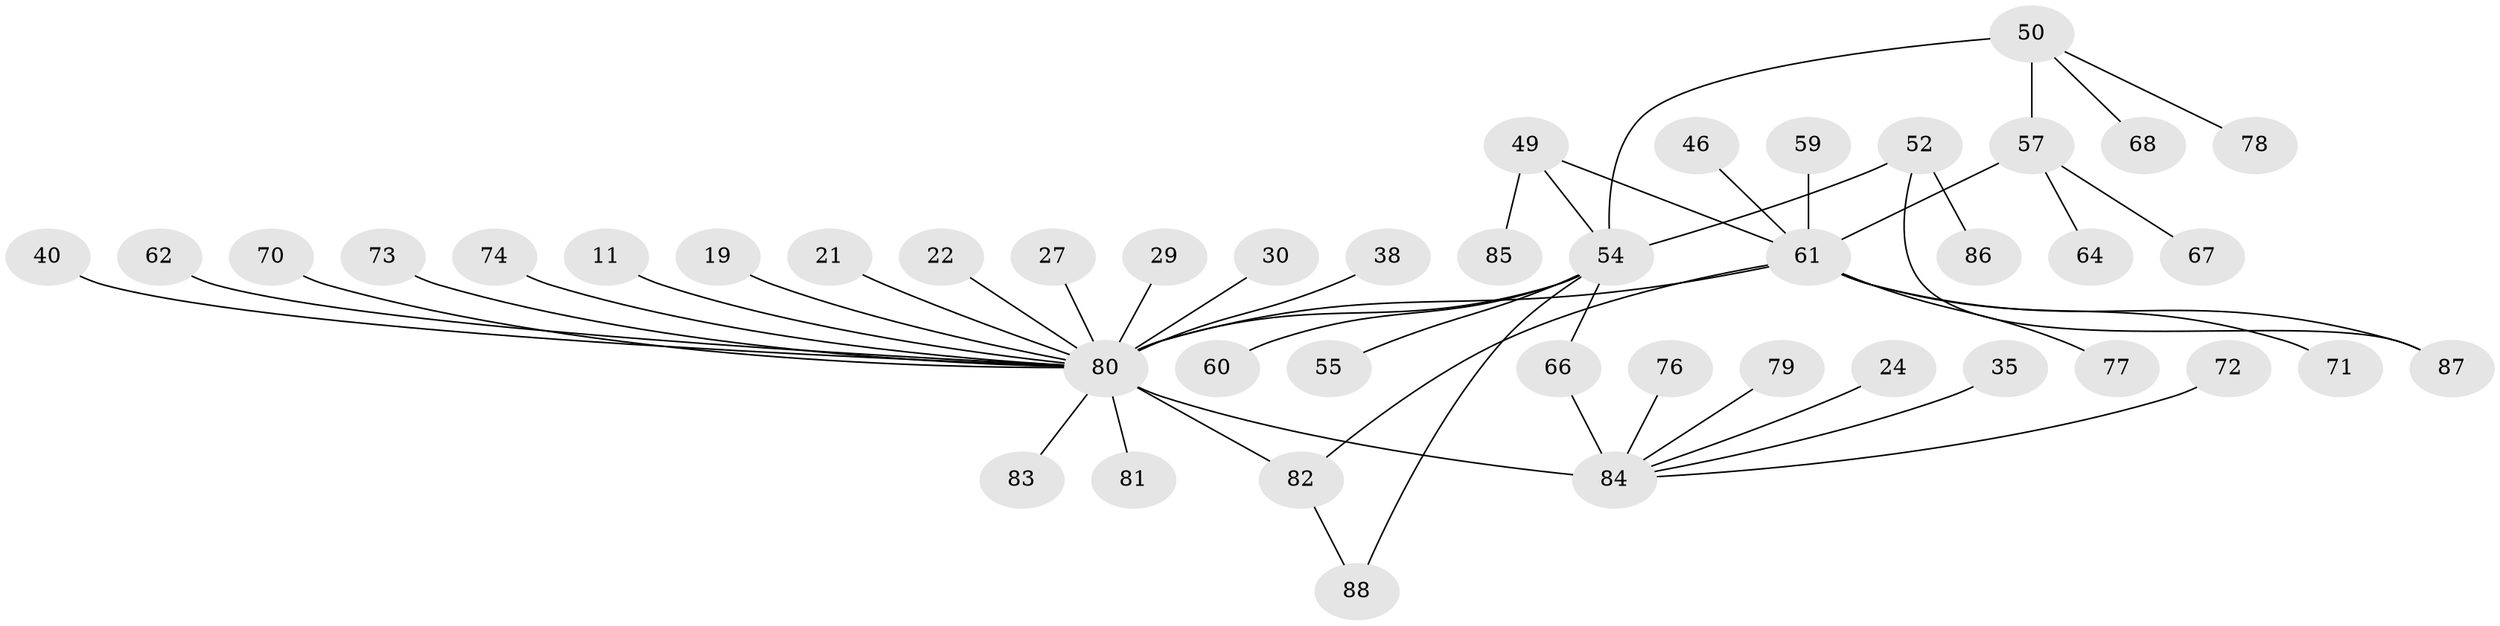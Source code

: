 // original degree distribution, {11: 0.011363636363636364, 7: 0.022727272727272728, 9: 0.011363636363636364, 3: 0.10227272727272728, 2: 0.22727272727272727, 14: 0.011363636363636364, 1: 0.48863636363636365, 4: 0.056818181818181816, 8: 0.011363636363636364, 6: 0.011363636363636364, 5: 0.045454545454545456}
// Generated by graph-tools (version 1.1) at 2025/50/03/04/25 21:50:25]
// undirected, 44 vertices, 49 edges
graph export_dot {
graph [start="1"]
  node [color=gray90,style=filled];
  11;
  19;
  21;
  22;
  24;
  27;
  29;
  30;
  35;
  38;
  40;
  46;
  49 [super="+44"];
  50 [super="+18"];
  52 [super="+20+12+26"];
  54 [super="+5+51"];
  55;
  57 [super="+39+42+37"];
  59;
  60;
  61 [super="+58+45"];
  62;
  64;
  66 [super="+23"];
  67;
  68 [super="+15"];
  70;
  71;
  72;
  73 [super="+25+28+53+63"];
  74;
  76 [super="+69"];
  77 [super="+43"];
  78;
  79;
  80 [super="+3+4+8+33+7"];
  81;
  82 [super="+34+41"];
  83;
  84 [super="+56+48+65"];
  85;
  86;
  87 [super="+75"];
  88 [super="+47"];
  11 -- 80;
  19 -- 80;
  21 -- 80;
  22 -- 80;
  24 -- 84;
  27 -- 80;
  29 -- 80;
  30 -- 80;
  35 -- 84;
  38 -- 80;
  40 -- 80;
  46 -- 61;
  49 -- 61 [weight=2];
  49 -- 85;
  49 -- 54;
  50 -- 68;
  50 -- 54 [weight=2];
  50 -- 57;
  50 -- 78;
  52 -- 54 [weight=2];
  52 -- 86;
  52 -- 87;
  54 -- 80 [weight=4];
  54 -- 66 [weight=2];
  54 -- 55;
  54 -- 60;
  54 -- 88;
  57 -- 61 [weight=3];
  57 -- 64;
  57 -- 67;
  59 -- 61;
  61 -- 71;
  61 -- 82;
  61 -- 80;
  61 -- 77;
  61 -- 87;
  62 -- 80;
  66 -- 84;
  70 -- 80;
  72 -- 84;
  73 -- 80;
  74 -- 80;
  76 -- 84;
  79 -- 84;
  80 -- 81;
  80 -- 82 [weight=2];
  80 -- 83;
  80 -- 84 [weight=4];
  82 -- 88;
}
